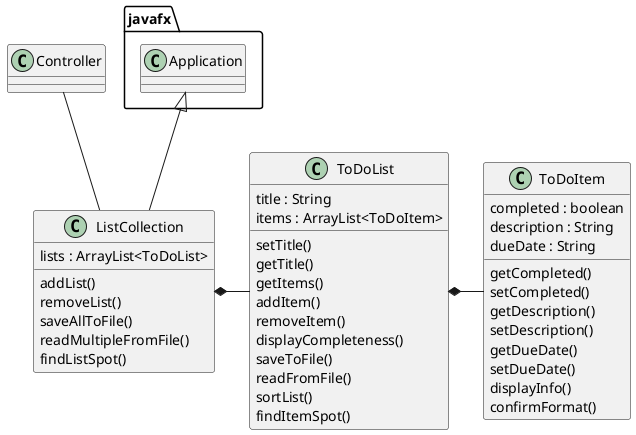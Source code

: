 @startuml
'https://plantuml.com/class-diagram
ToDoList*-ToDoItem
ListCollection*-ToDoList
javafx.Application<|-- ListCollection
Controller-- ListCollection

class Controller{
}
class ListCollection{
    lists : ArrayList<ToDoList>

    addList()
    removeList()
    saveAllToFile()
    readMultipleFromFile()
    findListSpot()
}

class ToDoList{
    title : String
    items : ArrayList<ToDoItem>

    setTitle()
    getTitle()
    getItems()
    addItem()
    removeItem()
    displayCompleteness()
    saveToFile()
    readFromFile()
    sortList()
    findItemSpot()
}

class ToDoItem{
    completed : boolean
    description : String
    dueDate : String

    getCompleted()
    setCompleted()
    getDescription()
    setDescription()
    getDueDate()
    setDueDate()
    displayInfo()
    confirmFormat()
}

@enduml